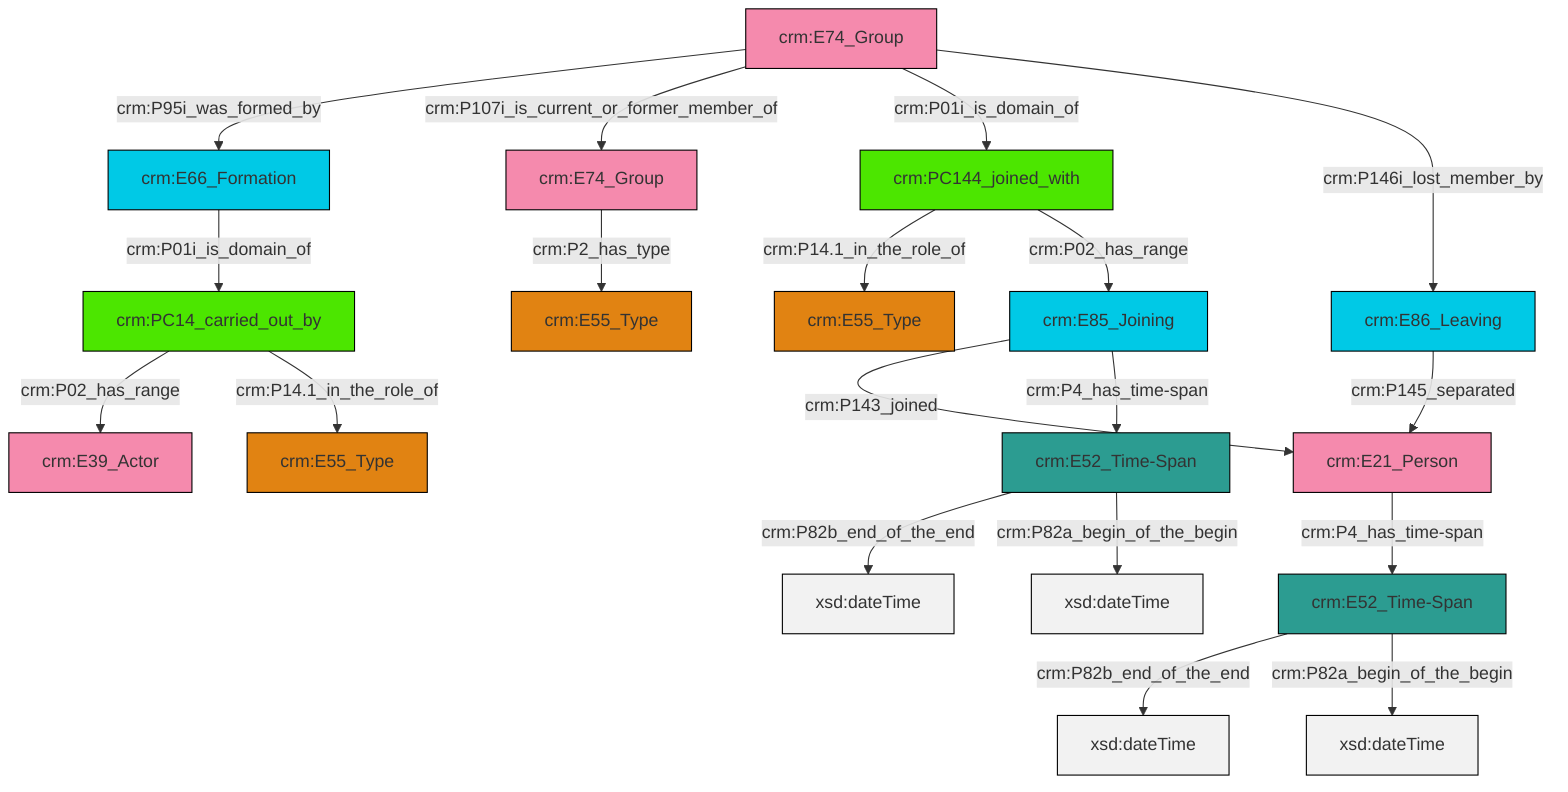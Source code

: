 graph TD
classDef Literal fill:#f2f2f2,stroke:#000000;
classDef CRM_Entity fill:#FFFFFF,stroke:#000000;
classDef Temporal_Entity fill:#00C9E6, stroke:#000000;
classDef Type fill:#E18312, stroke:#000000;
classDef Time-Span fill:#2C9C91, stroke:#000000;
classDef Appellation fill:#FFEB7F, stroke:#000000;
classDef Place fill:#008836, stroke:#000000;
classDef Persistent_Item fill:#B266B2, stroke:#000000;
classDef Conceptual_Object fill:#FFD700, stroke:#000000;
classDef Physical_Thing fill:#D2B48C, stroke:#000000;
classDef Actor fill:#f58aad, stroke:#000000;
classDef PC_Classes fill:#4ce600, stroke:#000000;
classDef Multi fill:#cccccc,stroke:#000000;

0["crm:E74_Group"]:::Actor -->|crm:P95i_was_formed_by| 1["crm:E66_Formation"]:::Temporal_Entity
4["crm:E52_Time-Span"]:::Time-Span -->|crm:P82b_end_of_the_end| 5[xsd:dateTime]:::Literal
8["crm:E52_Time-Span"]:::Time-Span -->|crm:P82b_end_of_the_end| 9[xsd:dateTime]:::Literal
10["crm:E74_Group"]:::Actor -->|crm:P2_has_type| 2["crm:E55_Type"]:::Type
0["crm:E74_Group"]:::Actor -->|crm:P107i_is_current_or_former_member_of| 10["crm:E74_Group"]:::Actor
15["crm:PC144_joined_with"]:::PC_Classes -->|crm:P14.1_in_the_role_of| 16["crm:E55_Type"]:::Type
0["crm:E74_Group"]:::Actor -->|crm:P01i_is_domain_of| 15["crm:PC144_joined_with"]:::PC_Classes
20["crm:PC14_carried_out_by"]:::PC_Classes -->|crm:P02_has_range| 6["crm:E39_Actor"]:::Actor
1["crm:E66_Formation"]:::Temporal_Entity -->|crm:P01i_is_domain_of| 20["crm:PC14_carried_out_by"]:::PC_Classes
22["crm:E85_Joining"]:::Temporal_Entity -->|crm:P143_joined| 12["crm:E21_Person"]:::Actor
12["crm:E21_Person"]:::Actor -->|crm:P4_has_time-span| 8["crm:E52_Time-Span"]:::Time-Span
0["crm:E74_Group"]:::Actor -->|crm:P146i_lost_member_by| 18["crm:E86_Leaving"]:::Temporal_Entity
20["crm:PC14_carried_out_by"]:::PC_Classes -->|crm:P14.1_in_the_role_of| 24["crm:E55_Type"]:::Type
8["crm:E52_Time-Span"]:::Time-Span -->|crm:P82a_begin_of_the_begin| 31[xsd:dateTime]:::Literal
4["crm:E52_Time-Span"]:::Time-Span -->|crm:P82a_begin_of_the_begin| 33[xsd:dateTime]:::Literal
15["crm:PC144_joined_with"]:::PC_Classes -->|crm:P02_has_range| 22["crm:E85_Joining"]:::Temporal_Entity
22["crm:E85_Joining"]:::Temporal_Entity -->|crm:P4_has_time-span| 4["crm:E52_Time-Span"]:::Time-Span
18["crm:E86_Leaving"]:::Temporal_Entity -->|crm:P145_separated| 12["crm:E21_Person"]:::Actor